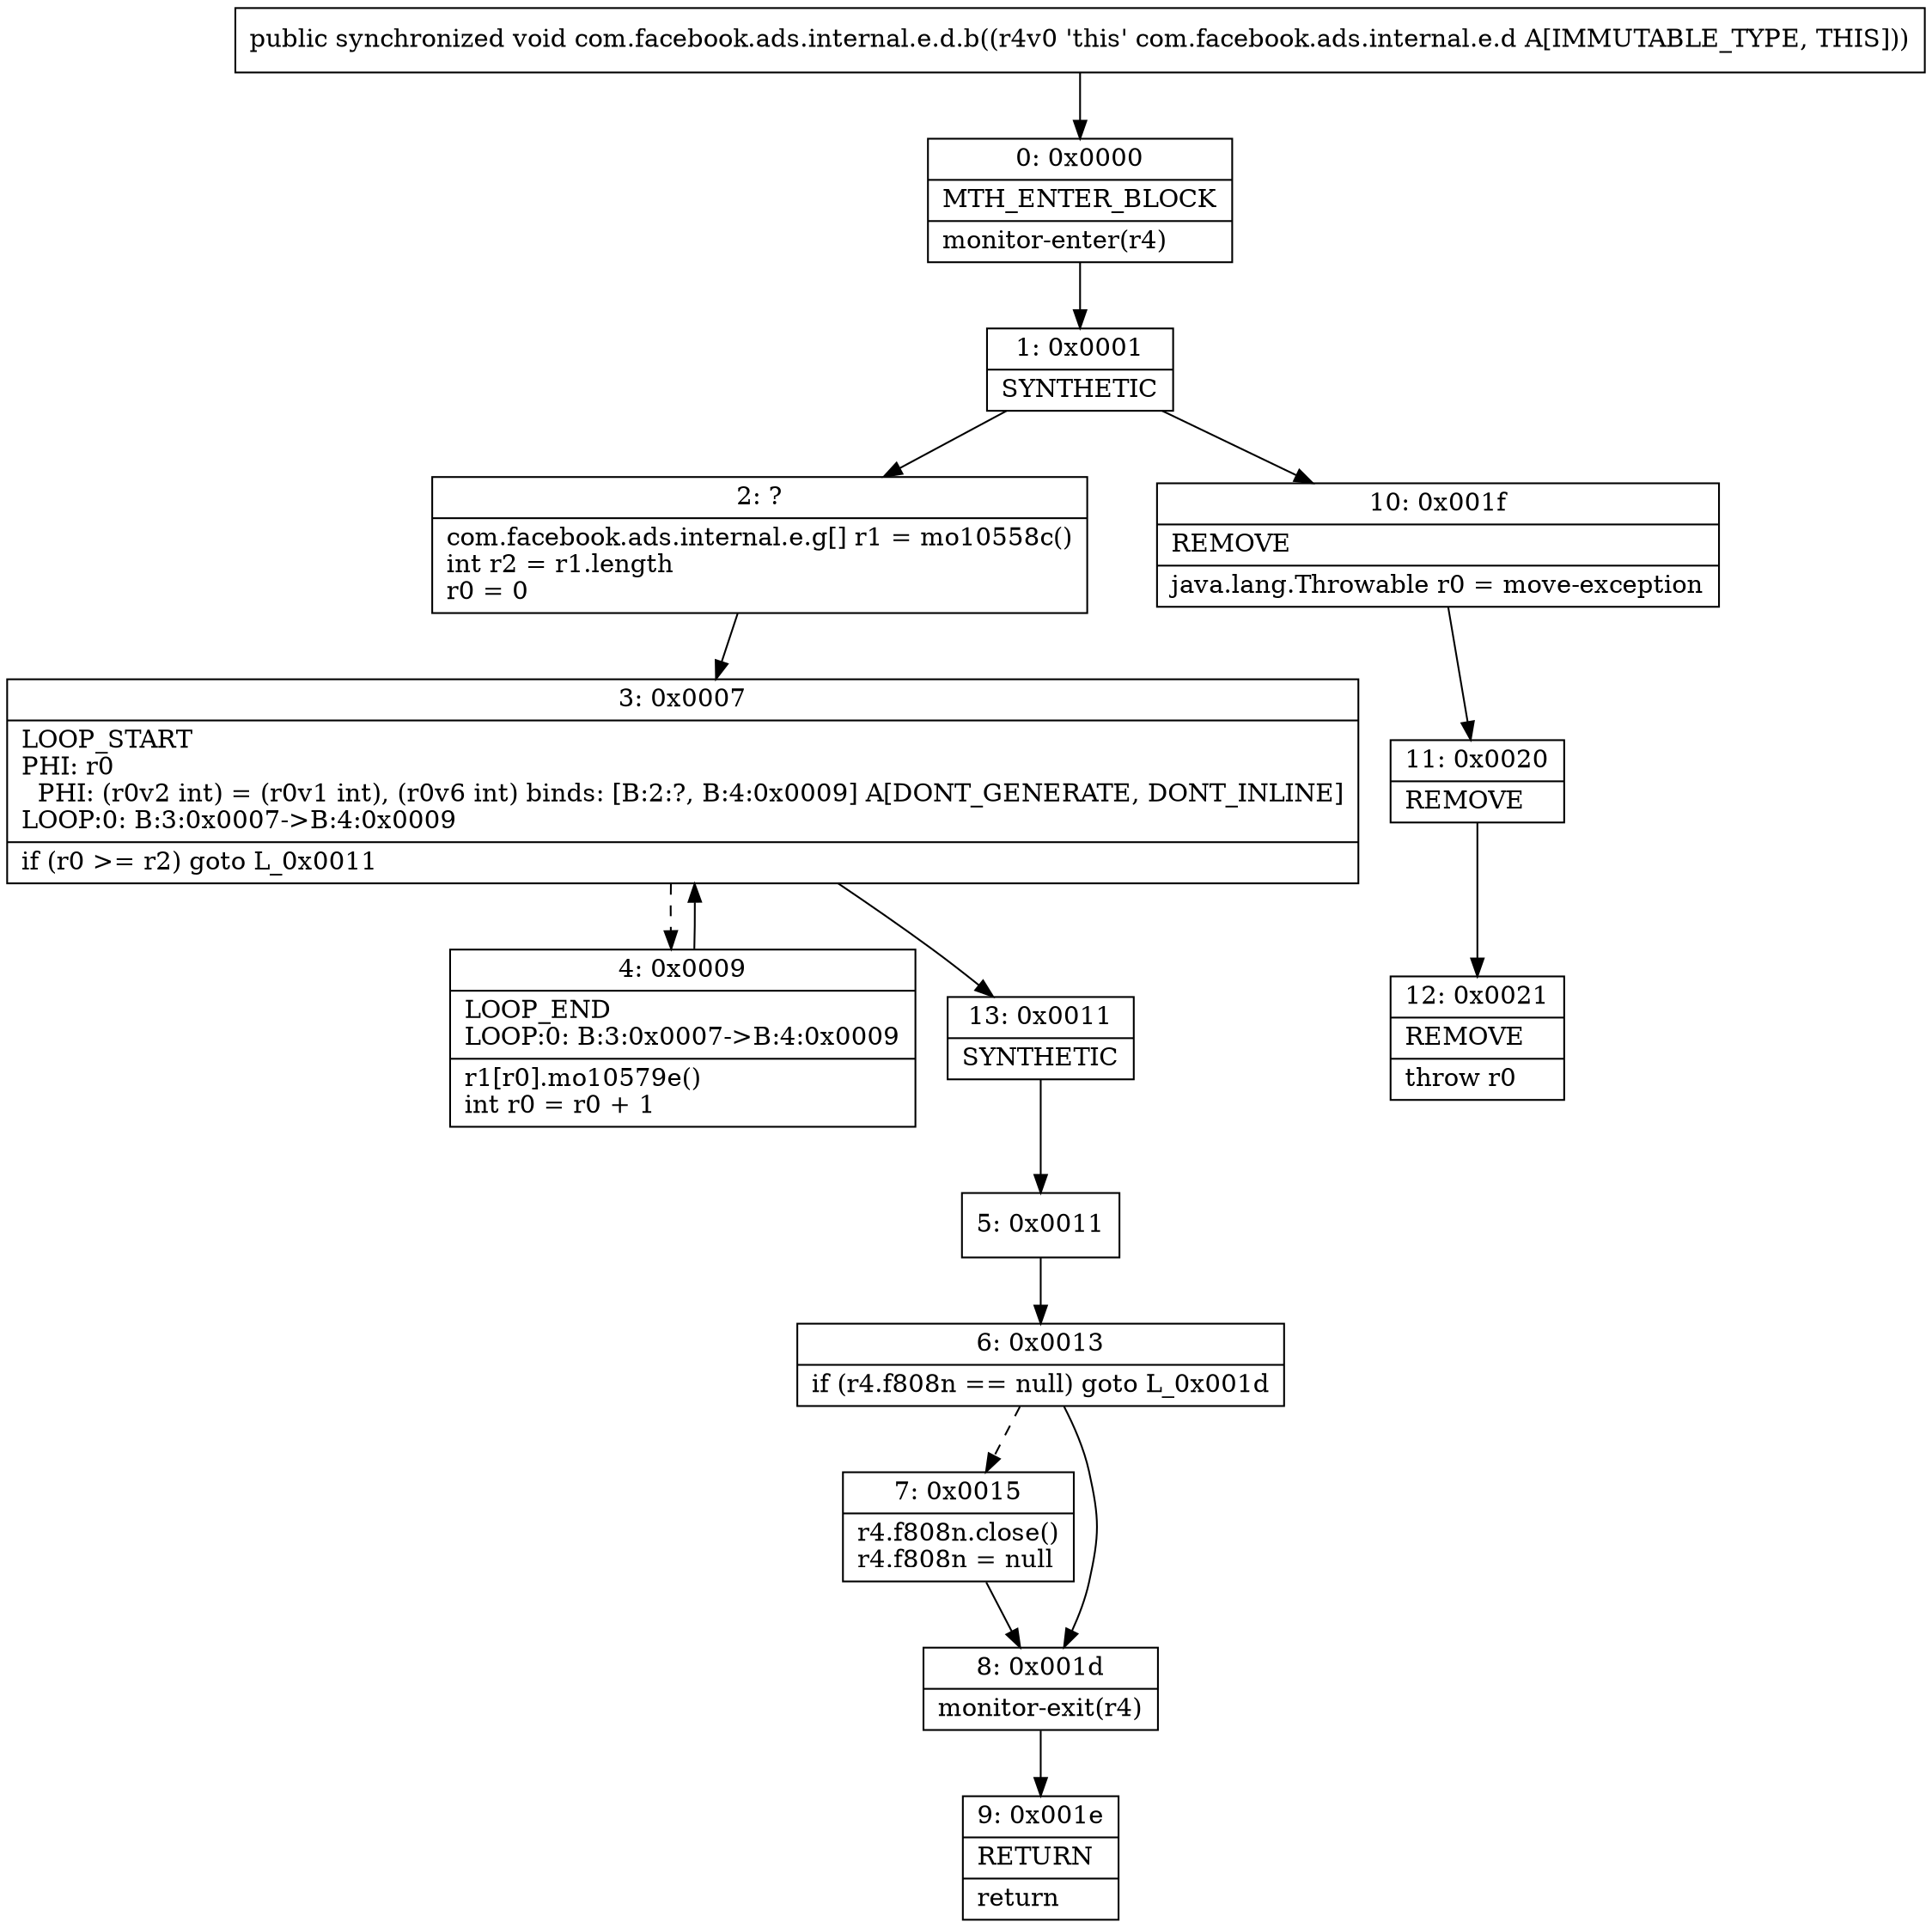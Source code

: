 digraph "CFG forcom.facebook.ads.internal.e.d.b()V" {
Node_0 [shape=record,label="{0\:\ 0x0000|MTH_ENTER_BLOCK\l|monitor\-enter(r4)\l}"];
Node_1 [shape=record,label="{1\:\ 0x0001|SYNTHETIC\l}"];
Node_2 [shape=record,label="{2\:\ ?|com.facebook.ads.internal.e.g[] r1 = mo10558c()\lint r2 = r1.length\lr0 = 0\l}"];
Node_3 [shape=record,label="{3\:\ 0x0007|LOOP_START\lPHI: r0 \l  PHI: (r0v2 int) = (r0v1 int), (r0v6 int) binds: [B:2:?, B:4:0x0009] A[DONT_GENERATE, DONT_INLINE]\lLOOP:0: B:3:0x0007\-\>B:4:0x0009\l|if (r0 \>= r2) goto L_0x0011\l}"];
Node_4 [shape=record,label="{4\:\ 0x0009|LOOP_END\lLOOP:0: B:3:0x0007\-\>B:4:0x0009\l|r1[r0].mo10579e()\lint r0 = r0 + 1\l}"];
Node_5 [shape=record,label="{5\:\ 0x0011}"];
Node_6 [shape=record,label="{6\:\ 0x0013|if (r4.f808n == null) goto L_0x001d\l}"];
Node_7 [shape=record,label="{7\:\ 0x0015|r4.f808n.close()\lr4.f808n = null\l}"];
Node_8 [shape=record,label="{8\:\ 0x001d|monitor\-exit(r4)\l}"];
Node_9 [shape=record,label="{9\:\ 0x001e|RETURN\l|return\l}"];
Node_10 [shape=record,label="{10\:\ 0x001f|REMOVE\l|java.lang.Throwable r0 = move\-exception\l}"];
Node_11 [shape=record,label="{11\:\ 0x0020|REMOVE\l}"];
Node_12 [shape=record,label="{12\:\ 0x0021|REMOVE\l|throw r0\l}"];
Node_13 [shape=record,label="{13\:\ 0x0011|SYNTHETIC\l}"];
MethodNode[shape=record,label="{public synchronized void com.facebook.ads.internal.e.d.b((r4v0 'this' com.facebook.ads.internal.e.d A[IMMUTABLE_TYPE, THIS])) }"];
MethodNode -> Node_0;
Node_0 -> Node_1;
Node_1 -> Node_2;
Node_1 -> Node_10;
Node_2 -> Node_3;
Node_3 -> Node_4[style=dashed];
Node_3 -> Node_13;
Node_4 -> Node_3;
Node_5 -> Node_6;
Node_6 -> Node_7[style=dashed];
Node_6 -> Node_8;
Node_7 -> Node_8;
Node_8 -> Node_9;
Node_10 -> Node_11;
Node_11 -> Node_12;
Node_13 -> Node_5;
}

